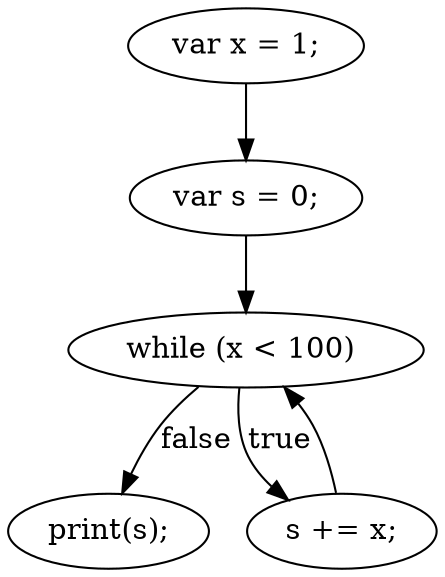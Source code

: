 digraph {
"0" [label="var x = 1;\n"] 
"1" [label="var s = 0;\n"] 
"2" [label="while (x < 100) "] 
"3" [label="print(s);\n"] 
"4" [label="s += x;\n"] 
"0" -> "1" [label=""] 
"1" -> "2" [label=""] 
"2" -> "3" [label="false"] 
"2" -> "4" [label="true"] 
"4" -> "2" [label=""] 
}
